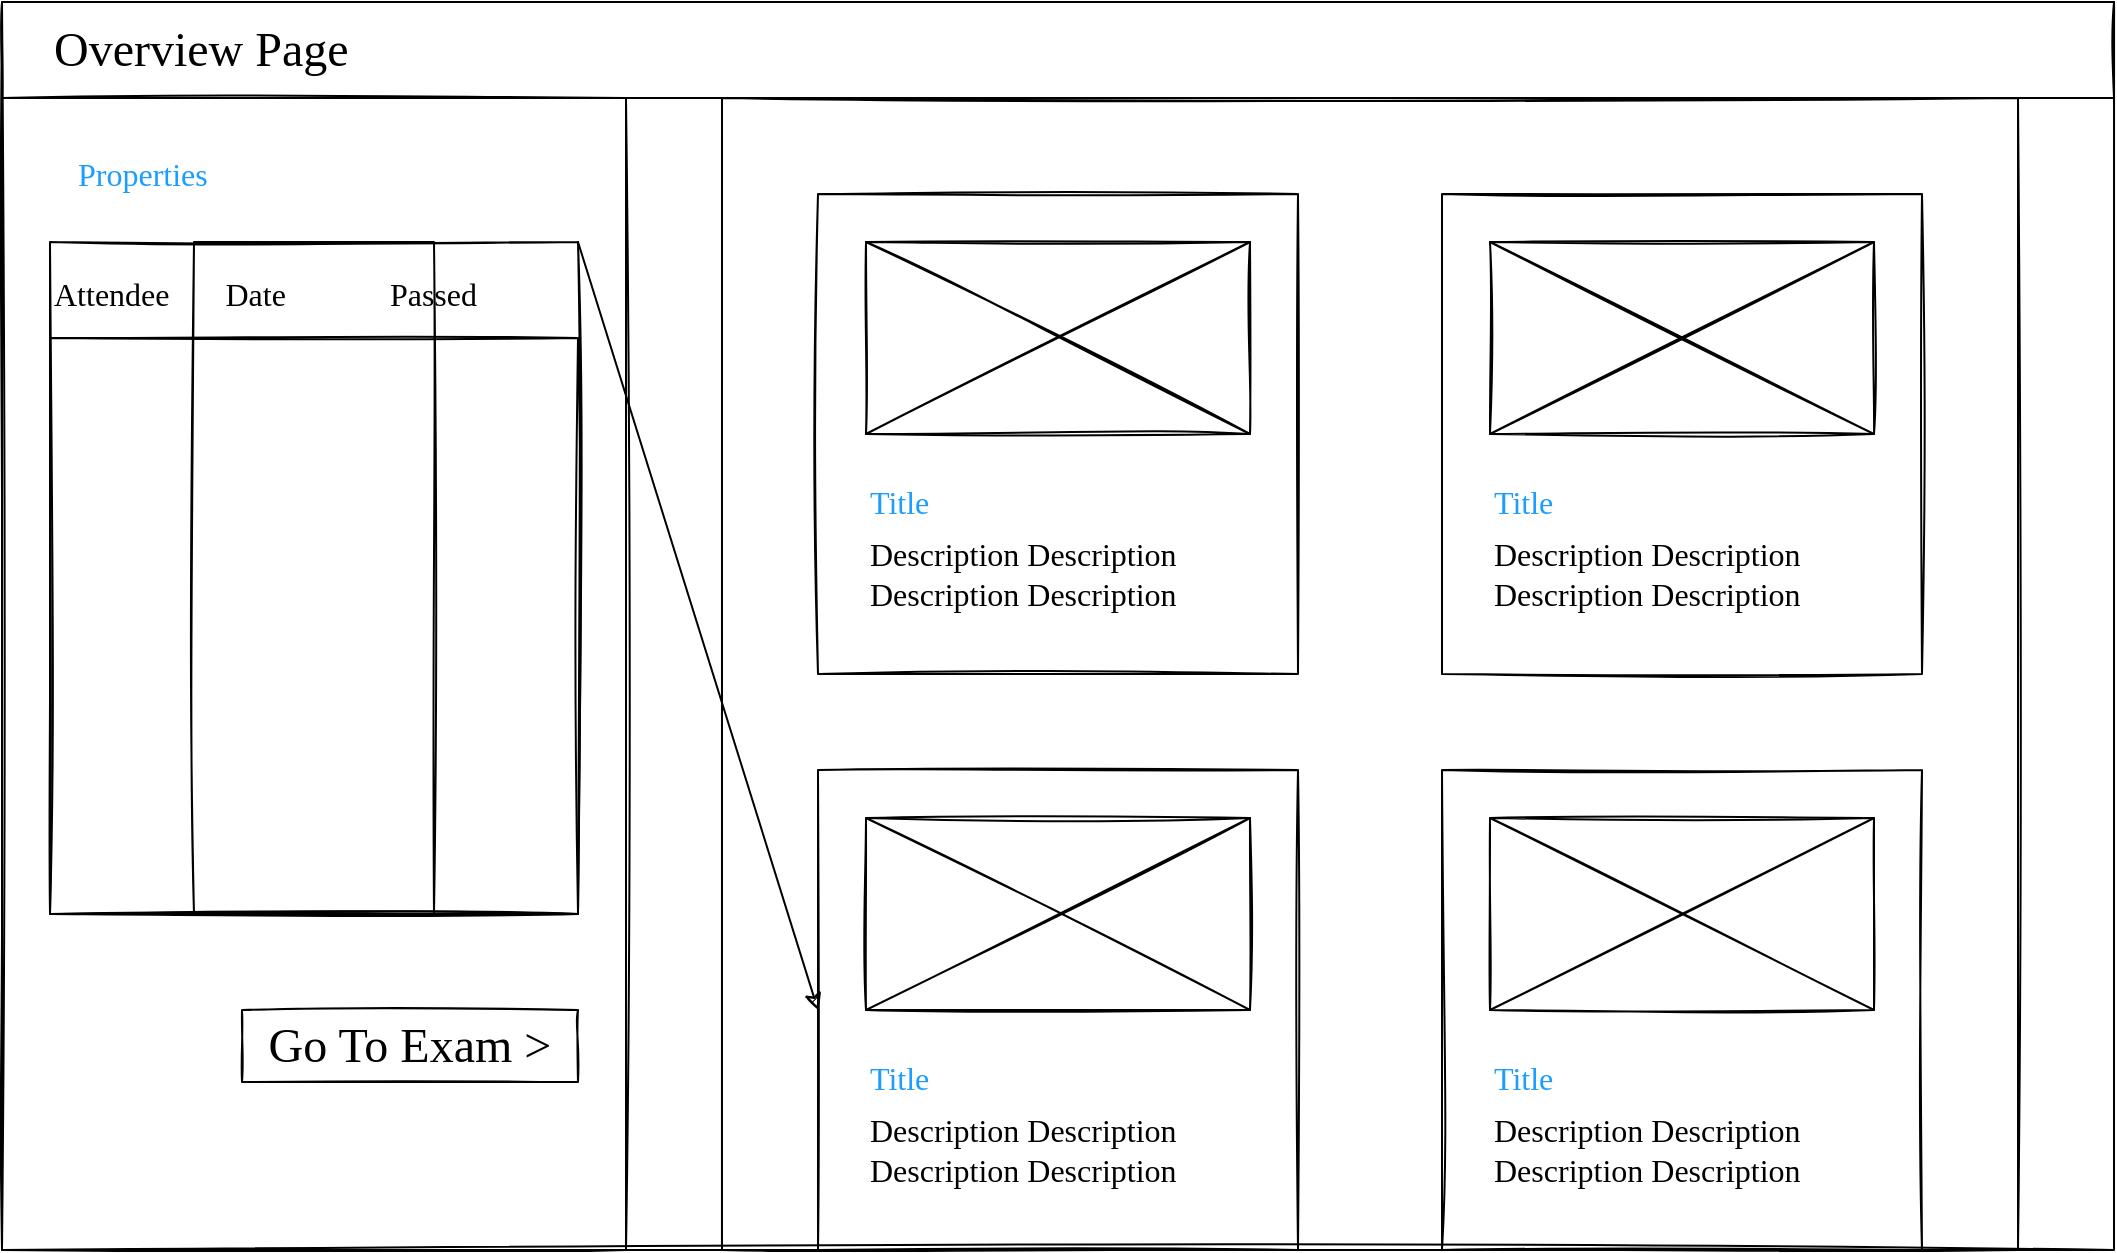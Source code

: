 <mxfile version="14.9.6" type="device"><diagram name="Page-1" id="03018318-947c-dd8e-b7a3-06fadd420f32"><mxGraphModel dx="1086" dy="846" grid="1" gridSize="24" guides="1" tooltips="1" connect="1" arrows="1" fold="1" page="1" pageScale="1" pageWidth="1100" pageHeight="850" background="#ffffff" math="0" shadow="0"><root><mxCell id="0"/><mxCell id="1" parent="0"/><mxCell id="OGgon90IX7rGMveDxl82-1" value="" style="rounded=0;whiteSpace=wrap;html=1;fillColor=none;sketch=1;shadow=0;glass=0;" parent="1" vertex="1"><mxGeometry x="48" y="72" width="1056" height="624" as="geometry"/></mxCell><mxCell id="C7FMI4yj47EaDApZxjF1-1" value="" style="rounded=0;whiteSpace=wrap;html=1;fillColor=none;sketch=1;shadow=0;glass=0;" parent="1" vertex="1"><mxGeometry x="48" y="72" width="1056" height="48" as="geometry"/></mxCell><mxCell id="C7FMI4yj47EaDApZxjF1-2" value="Overview Page" style="text;html=1;strokeColor=none;fillColor=none;align=left;verticalAlign=middle;whiteSpace=wrap;rounded=0;fontFamily=Comic Sans MS;fontSize=24;" parent="1" vertex="1"><mxGeometry x="72" y="86" width="552" height="20" as="geometry"/></mxCell><mxCell id="C7FMI4yj47EaDApZxjF1-3" value="" style="rounded=0;whiteSpace=wrap;html=1;fillColor=none;sketch=1;shadow=0;glass=0;" parent="1" vertex="1"><mxGeometry x="48" y="120" width="312" height="576" as="geometry"/></mxCell><mxCell id="C7FMI4yj47EaDApZxjF1-5" value="" style="rounded=0;whiteSpace=wrap;html=1;fillColor=none;sketch=1;shadow=0;glass=0;" parent="1" vertex="1"><mxGeometry x="408" y="120" width="648" height="576" as="geometry"/></mxCell><mxCell id="C7FMI4yj47EaDApZxjF1-14" value="Properties" style="text;html=1;strokeColor=none;fillColor=none;align=left;verticalAlign=middle;whiteSpace=wrap;rounded=0;fontFamily=Comic Sans MS;fontSize=16;fontColor=#1C9DFF;" parent="1" vertex="1"><mxGeometry x="84" y="148" width="264" height="20" as="geometry"/></mxCell><mxCell id="KQsL0Hi6mW2SGMStQQ73-1" value="" style="rounded=0;whiteSpace=wrap;html=1;fillColor=none;sketch=1;shadow=0;glass=0;" vertex="1" parent="1"><mxGeometry x="456" y="168" width="240" height="240" as="geometry"/></mxCell><mxCell id="KQsL0Hi6mW2SGMStQQ73-2" value="" style="rounded=0;whiteSpace=wrap;html=1;fillColor=none;sketch=1;shadow=0;glass=0;" vertex="1" parent="1"><mxGeometry x="480" y="192" width="192" height="96" as="geometry"/></mxCell><mxCell id="KQsL0Hi6mW2SGMStQQ73-3" value="" style="endArrow=none;html=1;sketch=1;entryX=1;entryY=1;entryDx=0;entryDy=0;exitX=0;exitY=0;exitDx=0;exitDy=0;" edge="1" parent="1" source="KQsL0Hi6mW2SGMStQQ73-2" target="KQsL0Hi6mW2SGMStQQ73-2"><mxGeometry width="50" height="50" relative="1" as="geometry"><mxPoint x="600" y="530" as="sourcePoint"/><mxPoint x="650" y="480" as="targetPoint"/></mxGeometry></mxCell><mxCell id="KQsL0Hi6mW2SGMStQQ73-4" value="" style="endArrow=none;html=1;sketch=1;entryX=0;entryY=1;entryDx=0;entryDy=0;exitX=1;exitY=0;exitDx=0;exitDy=0;" edge="1" parent="1" source="KQsL0Hi6mW2SGMStQQ73-2" target="KQsL0Hi6mW2SGMStQQ73-2"><mxGeometry width="50" height="50" relative="1" as="geometry"><mxPoint x="600" y="530" as="sourcePoint"/><mxPoint x="650" y="480" as="targetPoint"/></mxGeometry></mxCell><mxCell id="KQsL0Hi6mW2SGMStQQ73-5" value="" style="rounded=0;whiteSpace=wrap;html=1;fillColor=none;sketch=1;shadow=0;glass=0;" vertex="1" parent="1"><mxGeometry x="768" y="168" width="240" height="240" as="geometry"/></mxCell><mxCell id="KQsL0Hi6mW2SGMStQQ73-6" value="" style="rounded=0;whiteSpace=wrap;html=1;fillColor=none;sketch=1;shadow=0;glass=0;" vertex="1" parent="1"><mxGeometry x="456" y="456" width="240" height="240" as="geometry"/></mxCell><mxCell id="KQsL0Hi6mW2SGMStQQ73-7" value="" style="rounded=0;whiteSpace=wrap;html=1;fillColor=none;sketch=1;shadow=0;glass=0;" vertex="1" parent="1"><mxGeometry x="768" y="456" width="240" height="240" as="geometry"/></mxCell><mxCell id="KQsL0Hi6mW2SGMStQQ73-8" value="" style="rounded=0;whiteSpace=wrap;html=1;fillColor=none;sketch=1;shadow=0;glass=0;" vertex="1" parent="1"><mxGeometry x="792" y="192" width="192" height="96" as="geometry"/></mxCell><mxCell id="KQsL0Hi6mW2SGMStQQ73-11" value="" style="rounded=0;whiteSpace=wrap;html=1;fillColor=none;sketch=1;shadow=0;glass=0;" vertex="1" parent="1"><mxGeometry x="480" y="480" width="192" height="96" as="geometry"/></mxCell><mxCell id="KQsL0Hi6mW2SGMStQQ73-12" value="" style="rounded=0;whiteSpace=wrap;html=1;fillColor=none;sketch=1;shadow=0;glass=0;" vertex="1" parent="1"><mxGeometry x="792" y="480" width="192" height="96" as="geometry"/></mxCell><mxCell id="KQsL0Hi6mW2SGMStQQ73-13" value="" style="endArrow=none;html=1;sketch=1;entryX=1;entryY=1;entryDx=0;entryDy=0;exitX=0;exitY=0;exitDx=0;exitDy=0;" edge="1" parent="1" source="KQsL0Hi6mW2SGMStQQ73-8" target="KQsL0Hi6mW2SGMStQQ73-8"><mxGeometry width="50" height="50" relative="1" as="geometry"><mxPoint x="504" y="216" as="sourcePoint"/><mxPoint x="696" y="312" as="targetPoint"/></mxGeometry></mxCell><mxCell id="KQsL0Hi6mW2SGMStQQ73-14" value="" style="endArrow=none;html=1;sketch=1;entryX=0;entryY=1;entryDx=0;entryDy=0;exitX=1;exitY=0;exitDx=0;exitDy=0;" edge="1" parent="1" source="KQsL0Hi6mW2SGMStQQ73-8" target="KQsL0Hi6mW2SGMStQQ73-8"><mxGeometry width="50" height="50" relative="1" as="geometry"><mxPoint x="528" y="240" as="sourcePoint"/><mxPoint x="720" y="336" as="targetPoint"/></mxGeometry></mxCell><mxCell id="KQsL0Hi6mW2SGMStQQ73-15" value="" style="endArrow=none;html=1;sketch=1;entryX=1;entryY=1;entryDx=0;entryDy=0;exitX=0;exitY=0;exitDx=0;exitDy=0;" edge="1" parent="1" source="KQsL0Hi6mW2SGMStQQ73-11" target="KQsL0Hi6mW2SGMStQQ73-11"><mxGeometry width="50" height="50" relative="1" as="geometry"><mxPoint x="552" y="264" as="sourcePoint"/><mxPoint x="744" y="360" as="targetPoint"/></mxGeometry></mxCell><mxCell id="KQsL0Hi6mW2SGMStQQ73-16" value="" style="endArrow=none;html=1;sketch=1;entryX=1;entryY=0;entryDx=0;entryDy=0;exitX=0;exitY=1;exitDx=0;exitDy=0;" edge="1" parent="1" source="KQsL0Hi6mW2SGMStQQ73-11" target="KQsL0Hi6mW2SGMStQQ73-11"><mxGeometry width="50" height="50" relative="1" as="geometry"><mxPoint x="576" y="288" as="sourcePoint"/><mxPoint x="768" y="384" as="targetPoint"/></mxGeometry></mxCell><mxCell id="KQsL0Hi6mW2SGMStQQ73-17" value="" style="endArrow=none;html=1;sketch=1;entryX=1;entryY=1;entryDx=0;entryDy=0;exitX=0;exitY=0;exitDx=0;exitDy=0;" edge="1" parent="1" source="KQsL0Hi6mW2SGMStQQ73-12" target="KQsL0Hi6mW2SGMStQQ73-12"><mxGeometry width="50" height="50" relative="1" as="geometry"><mxPoint x="600" y="312" as="sourcePoint"/><mxPoint x="792" y="408" as="targetPoint"/></mxGeometry></mxCell><mxCell id="KQsL0Hi6mW2SGMStQQ73-18" value="" style="endArrow=none;html=1;sketch=1;entryX=0;entryY=1;entryDx=0;entryDy=0;exitX=1;exitY=0;exitDx=0;exitDy=0;" edge="1" parent="1" source="KQsL0Hi6mW2SGMStQQ73-12" target="KQsL0Hi6mW2SGMStQQ73-12"><mxGeometry width="50" height="50" relative="1" as="geometry"><mxPoint x="624" y="336" as="sourcePoint"/><mxPoint x="816" y="432" as="targetPoint"/></mxGeometry></mxCell><mxCell id="KQsL0Hi6mW2SGMStQQ73-19" value="Title" style="text;html=1;strokeColor=none;fillColor=none;align=left;verticalAlign=middle;whiteSpace=wrap;rounded=0;fontFamily=Comic Sans MS;fontSize=16;fontColor=#1C9DFF;" vertex="1" parent="1"><mxGeometry x="480" y="312" width="192" height="20" as="geometry"/></mxCell><mxCell id="KQsL0Hi6mW2SGMStQQ73-20" value="Title" style="text;html=1;strokeColor=none;fillColor=none;align=left;verticalAlign=middle;whiteSpace=wrap;rounded=0;fontFamily=Comic Sans MS;fontSize=16;fontColor=#1C9DFF;" vertex="1" parent="1"><mxGeometry x="792" y="312" width="192" height="20" as="geometry"/></mxCell><mxCell id="KQsL0Hi6mW2SGMStQQ73-21" value="Title" style="text;html=1;strokeColor=none;fillColor=none;align=left;verticalAlign=middle;whiteSpace=wrap;rounded=0;fontFamily=Comic Sans MS;fontSize=16;fontColor=#1C9DFF;" vertex="1" parent="1"><mxGeometry x="480" y="600" width="192" height="20" as="geometry"/></mxCell><mxCell id="KQsL0Hi6mW2SGMStQQ73-22" value="Title" style="text;html=1;strokeColor=none;fillColor=none;align=left;verticalAlign=middle;whiteSpace=wrap;rounded=0;fontFamily=Comic Sans MS;fontSize=16;fontColor=#1C9DFF;" vertex="1" parent="1"><mxGeometry x="792" y="600" width="192" height="20" as="geometry"/></mxCell><mxCell id="KQsL0Hi6mW2SGMStQQ73-23" value="Description Description Description Description" style="text;html=1;strokeColor=none;fillColor=none;align=left;verticalAlign=middle;whiteSpace=wrap;rounded=0;fontFamily=Comic Sans MS;fontSize=16;" vertex="1" parent="1"><mxGeometry x="480" y="332" width="192" height="52" as="geometry"/></mxCell><mxCell id="KQsL0Hi6mW2SGMStQQ73-24" value="Description Description Description Description" style="text;html=1;strokeColor=none;fillColor=none;align=left;verticalAlign=middle;whiteSpace=wrap;rounded=0;fontFamily=Comic Sans MS;fontSize=16;" vertex="1" parent="1"><mxGeometry x="792" y="332" width="192" height="52" as="geometry"/></mxCell><mxCell id="KQsL0Hi6mW2SGMStQQ73-25" value="Description Description Description Description" style="text;html=1;strokeColor=none;fillColor=none;align=left;verticalAlign=middle;whiteSpace=wrap;rounded=0;fontFamily=Comic Sans MS;fontSize=16;" vertex="1" parent="1"><mxGeometry x="480" y="620" width="192" height="52" as="geometry"/></mxCell><mxCell id="KQsL0Hi6mW2SGMStQQ73-26" value="Description Description Description Description" style="text;html=1;strokeColor=none;fillColor=none;align=left;verticalAlign=middle;whiteSpace=wrap;rounded=0;fontFamily=Comic Sans MS;fontSize=16;" vertex="1" parent="1"><mxGeometry x="792" y="620" width="192" height="52" as="geometry"/></mxCell><mxCell id="KQsL0Hi6mW2SGMStQQ73-27" value="Go To Exam &amp;gt;" style="rounded=0;whiteSpace=wrap;html=1;fillColor=none;sketch=1;shadow=0;glass=0;fontFamily=Comic Sans MS;fontSize=24;" vertex="1" parent="1"><mxGeometry x="168" y="576" width="168" height="36" as="geometry"/></mxCell><mxCell id="KQsL0Hi6mW2SGMStQQ73-28" value="" style="rounded=0;whiteSpace=wrap;html=1;fillColor=none;sketch=1;shadow=0;glass=0;" vertex="1" parent="1"><mxGeometry x="72" y="192" width="264" height="336" as="geometry"/></mxCell><mxCell id="KQsL0Hi6mW2SGMStQQ73-29" value="" style="rounded=0;whiteSpace=wrap;html=1;fillColor=none;sketch=1;shadow=0;glass=0;" vertex="1" parent="1"><mxGeometry x="144" y="192" width="120" height="336" as="geometry"/></mxCell><mxCell id="KQsL0Hi6mW2SGMStQQ73-30" value="Attendee&amp;nbsp; &amp;nbsp; &amp;nbsp; &amp;nbsp;Date&amp;nbsp; &amp;nbsp; &amp;nbsp; &amp;nbsp; &amp;nbsp; &amp;nbsp; &amp;nbsp;Passed" style="text;html=1;strokeColor=none;fillColor=none;align=left;verticalAlign=middle;whiteSpace=wrap;rounded=0;fontFamily=Comic Sans MS;fontSize=16;" vertex="1" parent="1"><mxGeometry x="72" y="192" width="264" height="52" as="geometry"/></mxCell><mxCell id="KQsL0Hi6mW2SGMStQQ73-31" value="" style="rounded=0;whiteSpace=wrap;html=1;fillColor=none;sketch=1;shadow=0;glass=0;" vertex="1" parent="1"><mxGeometry x="72" y="240" width="264" height="288" as="geometry"/></mxCell><mxCell id="KQsL0Hi6mW2SGMStQQ73-32" value="" style="endArrow=classic;html=1;fontFamily=Comic Sans MS;fontSize=24;sketch=1;entryX=0;entryY=0.5;entryDx=0;entryDy=0;exitX=1;exitY=0;exitDx=0;exitDy=0;" edge="1" parent="1" source="KQsL0Hi6mW2SGMStQQ73-30" target="KQsL0Hi6mW2SGMStQQ73-6"><mxGeometry width="50" height="50" relative="1" as="geometry"><mxPoint x="360" y="362" as="sourcePoint"/><mxPoint x="410" y="312" as="targetPoint"/></mxGeometry></mxCell></root></mxGraphModel></diagram></mxfile>